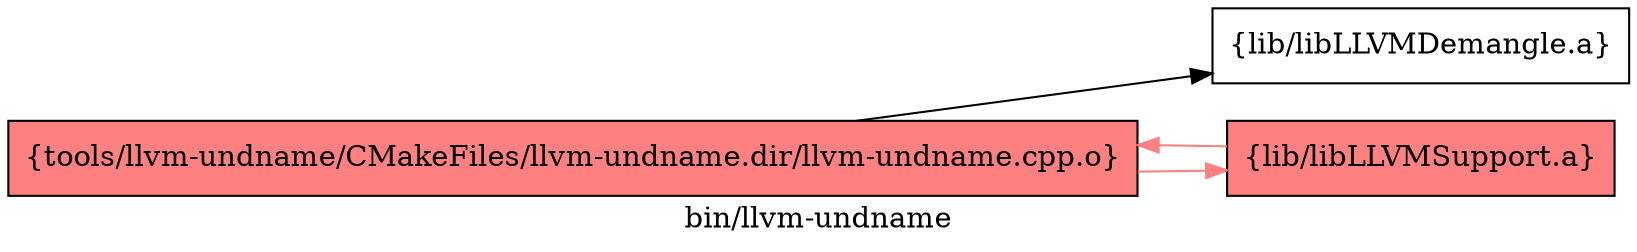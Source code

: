 digraph "bin/llvm-undname" {
	label="bin/llvm-undname";
	rankdir="LR"
	{ rank=same; Node0x55f6beeeeb98;  }

	Node0x55f6beeeeb98 [shape=record,shape=box,style=filled,fillcolor="1.000000 0.5 1",group=1,label="{tools/llvm-undname/CMakeFiles/llvm-undname.dir/llvm-undname.cpp.o}"];
	Node0x55f6beeeeb98 -> Node0x55f6beeef4a8;
	Node0x55f6beeeeb98 -> Node0x55f6beeef9a8[color="1.000000 0.5 1"];
	Node0x55f6beeef4a8 [shape=record,shape=box,group=0,label="{lib/libLLVMDemangle.a}"];
	Node0x55f6beeef9a8 [shape=record,shape=box,style=filled,fillcolor="1.000000 0.5 1",group=1,label="{lib/libLLVMSupport.a}"];
	Node0x55f6beeef9a8 -> Node0x55f6beeeeb98[color="1.000000 0.5 1"];
}
